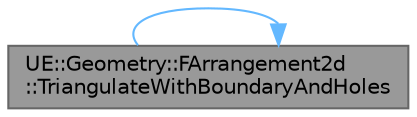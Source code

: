 digraph "UE::Geometry::FArrangement2d::TriangulateWithBoundaryAndHoles"
{
 // INTERACTIVE_SVG=YES
 // LATEX_PDF_SIZE
  bgcolor="transparent";
  edge [fontname=Helvetica,fontsize=10,labelfontname=Helvetica,labelfontsize=10];
  node [fontname=Helvetica,fontsize=10,shape=box,height=0.2,width=0.4];
  rankdir="LR";
  Node1 [id="Node000001",label="UE::Geometry::FArrangement2d\l::TriangulateWithBoundaryAndHoles",height=0.2,width=0.4,color="gray40", fillcolor="grey60", style="filled", fontcolor="black",tooltip="Attempts to triangulate the arrangement with a constrained Delaunay triangulation NOTE: May fail if a..."];
  Node1 -> Node1 [id="edge1_Node000001_Node000001",color="steelblue1",style="solid",tooltip=" "];
}
